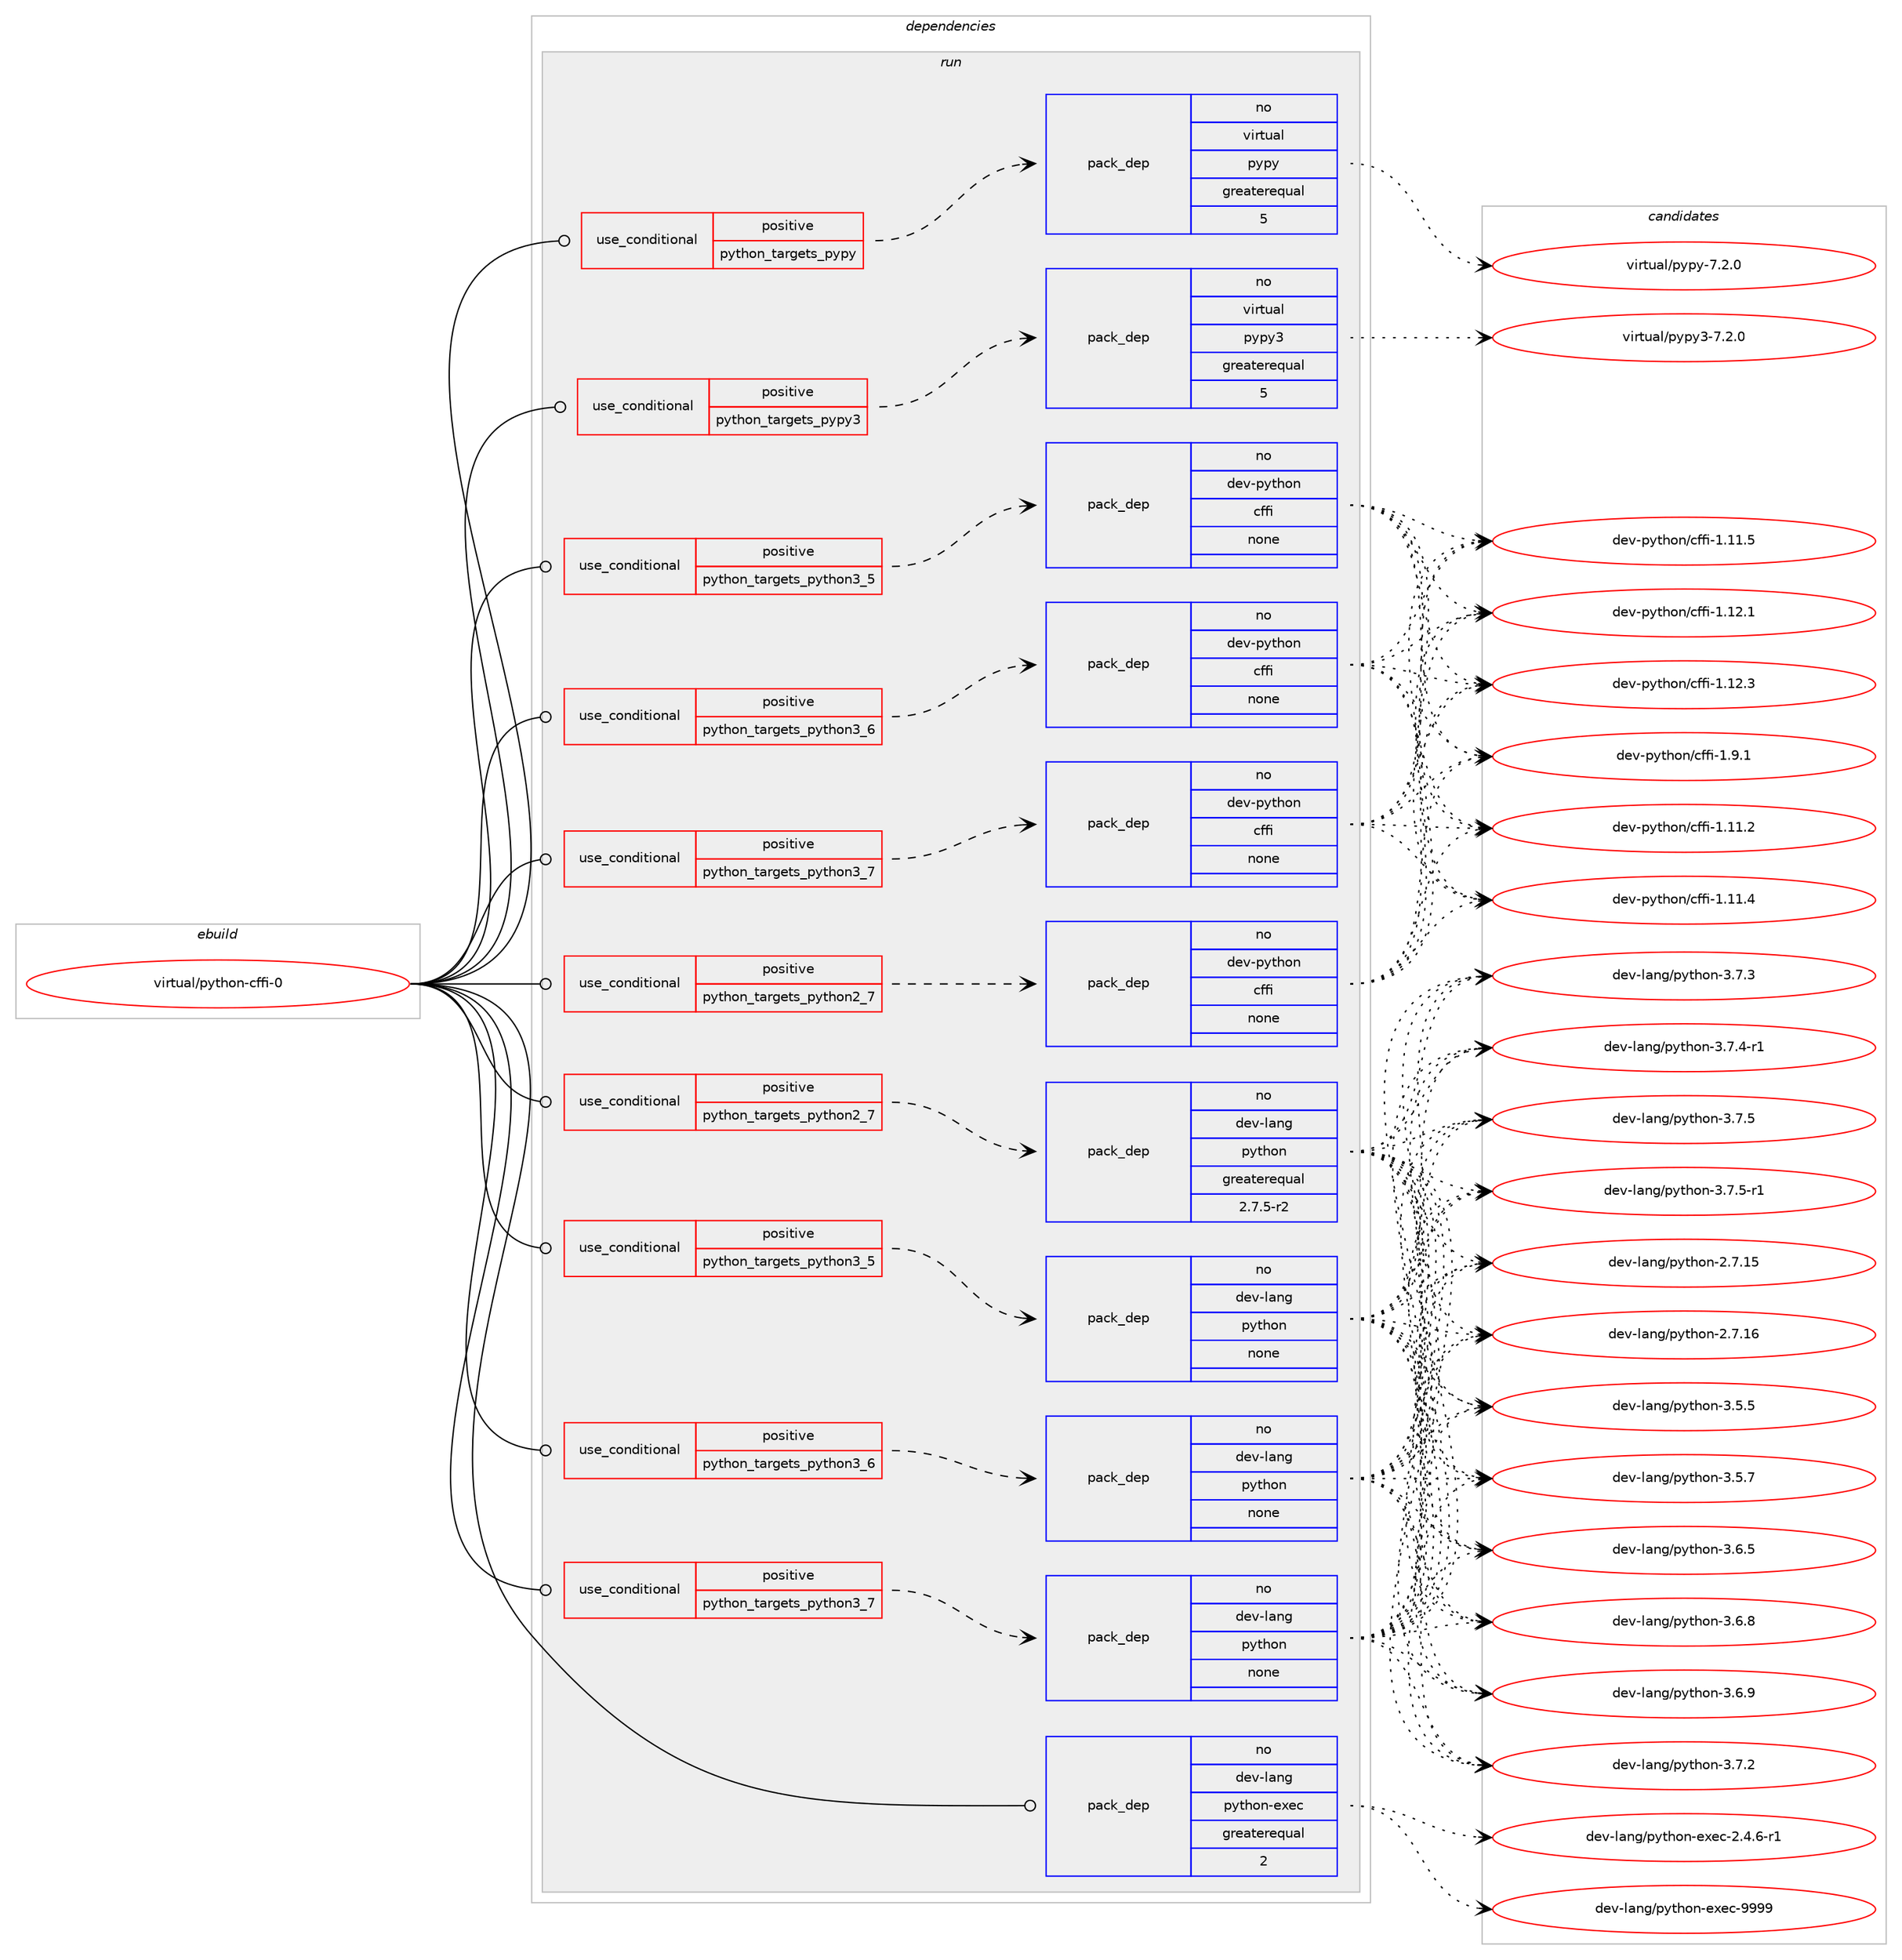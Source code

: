 digraph prolog {

# *************
# Graph options
# *************

newrank=true;
concentrate=true;
compound=true;
graph [rankdir=LR,fontname=Helvetica,fontsize=10,ranksep=1.5];#, ranksep=2.5, nodesep=0.2];
edge  [arrowhead=vee];
node  [fontname=Helvetica,fontsize=10];

# **********
# The ebuild
# **********

subgraph cluster_leftcol {
color=gray;
rank=same;
label=<<i>ebuild</i>>;
id [label="virtual/python-cffi-0", color=red, width=4, href="../virtual/python-cffi-0.svg"];
}

# ****************
# The dependencies
# ****************

subgraph cluster_midcol {
color=gray;
label=<<i>dependencies</i>>;
subgraph cluster_compile {
fillcolor="#eeeeee";
style=filled;
label=<<i>compile</i>>;
}
subgraph cluster_compileandrun {
fillcolor="#eeeeee";
style=filled;
label=<<i>compile and run</i>>;
}
subgraph cluster_run {
fillcolor="#eeeeee";
style=filled;
label=<<i>run</i>>;
subgraph cond216400 {
dependency902311 [label=<<TABLE BORDER="0" CELLBORDER="1" CELLSPACING="0" CELLPADDING="4"><TR><TD ROWSPAN="3" CELLPADDING="10">use_conditional</TD></TR><TR><TD>positive</TD></TR><TR><TD>python_targets_pypy</TD></TR></TABLE>>, shape=none, color=red];
subgraph pack669726 {
dependency902312 [label=<<TABLE BORDER="0" CELLBORDER="1" CELLSPACING="0" CELLPADDING="4" WIDTH="220"><TR><TD ROWSPAN="6" CELLPADDING="30">pack_dep</TD></TR><TR><TD WIDTH="110">no</TD></TR><TR><TD>virtual</TD></TR><TR><TD>pypy</TD></TR><TR><TD>greaterequal</TD></TR><TR><TD>5</TD></TR></TABLE>>, shape=none, color=blue];
}
dependency902311:e -> dependency902312:w [weight=20,style="dashed",arrowhead="vee"];
}
id:e -> dependency902311:w [weight=20,style="solid",arrowhead="odot"];
subgraph cond216401 {
dependency902313 [label=<<TABLE BORDER="0" CELLBORDER="1" CELLSPACING="0" CELLPADDING="4"><TR><TD ROWSPAN="3" CELLPADDING="10">use_conditional</TD></TR><TR><TD>positive</TD></TR><TR><TD>python_targets_pypy3</TD></TR></TABLE>>, shape=none, color=red];
subgraph pack669727 {
dependency902314 [label=<<TABLE BORDER="0" CELLBORDER="1" CELLSPACING="0" CELLPADDING="4" WIDTH="220"><TR><TD ROWSPAN="6" CELLPADDING="30">pack_dep</TD></TR><TR><TD WIDTH="110">no</TD></TR><TR><TD>virtual</TD></TR><TR><TD>pypy3</TD></TR><TR><TD>greaterequal</TD></TR><TR><TD>5</TD></TR></TABLE>>, shape=none, color=blue];
}
dependency902313:e -> dependency902314:w [weight=20,style="dashed",arrowhead="vee"];
}
id:e -> dependency902313:w [weight=20,style="solid",arrowhead="odot"];
subgraph cond216402 {
dependency902315 [label=<<TABLE BORDER="0" CELLBORDER="1" CELLSPACING="0" CELLPADDING="4"><TR><TD ROWSPAN="3" CELLPADDING="10">use_conditional</TD></TR><TR><TD>positive</TD></TR><TR><TD>python_targets_python2_7</TD></TR></TABLE>>, shape=none, color=red];
subgraph pack669728 {
dependency902316 [label=<<TABLE BORDER="0" CELLBORDER="1" CELLSPACING="0" CELLPADDING="4" WIDTH="220"><TR><TD ROWSPAN="6" CELLPADDING="30">pack_dep</TD></TR><TR><TD WIDTH="110">no</TD></TR><TR><TD>dev-lang</TD></TR><TR><TD>python</TD></TR><TR><TD>greaterequal</TD></TR><TR><TD>2.7.5-r2</TD></TR></TABLE>>, shape=none, color=blue];
}
dependency902315:e -> dependency902316:w [weight=20,style="dashed",arrowhead="vee"];
}
id:e -> dependency902315:w [weight=20,style="solid",arrowhead="odot"];
subgraph cond216403 {
dependency902317 [label=<<TABLE BORDER="0" CELLBORDER="1" CELLSPACING="0" CELLPADDING="4"><TR><TD ROWSPAN="3" CELLPADDING="10">use_conditional</TD></TR><TR><TD>positive</TD></TR><TR><TD>python_targets_python2_7</TD></TR></TABLE>>, shape=none, color=red];
subgraph pack669729 {
dependency902318 [label=<<TABLE BORDER="0" CELLBORDER="1" CELLSPACING="0" CELLPADDING="4" WIDTH="220"><TR><TD ROWSPAN="6" CELLPADDING="30">pack_dep</TD></TR><TR><TD WIDTH="110">no</TD></TR><TR><TD>dev-python</TD></TR><TR><TD>cffi</TD></TR><TR><TD>none</TD></TR><TR><TD></TD></TR></TABLE>>, shape=none, color=blue];
}
dependency902317:e -> dependency902318:w [weight=20,style="dashed",arrowhead="vee"];
}
id:e -> dependency902317:w [weight=20,style="solid",arrowhead="odot"];
subgraph cond216404 {
dependency902319 [label=<<TABLE BORDER="0" CELLBORDER="1" CELLSPACING="0" CELLPADDING="4"><TR><TD ROWSPAN="3" CELLPADDING="10">use_conditional</TD></TR><TR><TD>positive</TD></TR><TR><TD>python_targets_python3_5</TD></TR></TABLE>>, shape=none, color=red];
subgraph pack669730 {
dependency902320 [label=<<TABLE BORDER="0" CELLBORDER="1" CELLSPACING="0" CELLPADDING="4" WIDTH="220"><TR><TD ROWSPAN="6" CELLPADDING="30">pack_dep</TD></TR><TR><TD WIDTH="110">no</TD></TR><TR><TD>dev-lang</TD></TR><TR><TD>python</TD></TR><TR><TD>none</TD></TR><TR><TD></TD></TR></TABLE>>, shape=none, color=blue];
}
dependency902319:e -> dependency902320:w [weight=20,style="dashed",arrowhead="vee"];
}
id:e -> dependency902319:w [weight=20,style="solid",arrowhead="odot"];
subgraph cond216405 {
dependency902321 [label=<<TABLE BORDER="0" CELLBORDER="1" CELLSPACING="0" CELLPADDING="4"><TR><TD ROWSPAN="3" CELLPADDING="10">use_conditional</TD></TR><TR><TD>positive</TD></TR><TR><TD>python_targets_python3_5</TD></TR></TABLE>>, shape=none, color=red];
subgraph pack669731 {
dependency902322 [label=<<TABLE BORDER="0" CELLBORDER="1" CELLSPACING="0" CELLPADDING="4" WIDTH="220"><TR><TD ROWSPAN="6" CELLPADDING="30">pack_dep</TD></TR><TR><TD WIDTH="110">no</TD></TR><TR><TD>dev-python</TD></TR><TR><TD>cffi</TD></TR><TR><TD>none</TD></TR><TR><TD></TD></TR></TABLE>>, shape=none, color=blue];
}
dependency902321:e -> dependency902322:w [weight=20,style="dashed",arrowhead="vee"];
}
id:e -> dependency902321:w [weight=20,style="solid",arrowhead="odot"];
subgraph cond216406 {
dependency902323 [label=<<TABLE BORDER="0" CELLBORDER="1" CELLSPACING="0" CELLPADDING="4"><TR><TD ROWSPAN="3" CELLPADDING="10">use_conditional</TD></TR><TR><TD>positive</TD></TR><TR><TD>python_targets_python3_6</TD></TR></TABLE>>, shape=none, color=red];
subgraph pack669732 {
dependency902324 [label=<<TABLE BORDER="0" CELLBORDER="1" CELLSPACING="0" CELLPADDING="4" WIDTH="220"><TR><TD ROWSPAN="6" CELLPADDING="30">pack_dep</TD></TR><TR><TD WIDTH="110">no</TD></TR><TR><TD>dev-lang</TD></TR><TR><TD>python</TD></TR><TR><TD>none</TD></TR><TR><TD></TD></TR></TABLE>>, shape=none, color=blue];
}
dependency902323:e -> dependency902324:w [weight=20,style="dashed",arrowhead="vee"];
}
id:e -> dependency902323:w [weight=20,style="solid",arrowhead="odot"];
subgraph cond216407 {
dependency902325 [label=<<TABLE BORDER="0" CELLBORDER="1" CELLSPACING="0" CELLPADDING="4"><TR><TD ROWSPAN="3" CELLPADDING="10">use_conditional</TD></TR><TR><TD>positive</TD></TR><TR><TD>python_targets_python3_6</TD></TR></TABLE>>, shape=none, color=red];
subgraph pack669733 {
dependency902326 [label=<<TABLE BORDER="0" CELLBORDER="1" CELLSPACING="0" CELLPADDING="4" WIDTH="220"><TR><TD ROWSPAN="6" CELLPADDING="30">pack_dep</TD></TR><TR><TD WIDTH="110">no</TD></TR><TR><TD>dev-python</TD></TR><TR><TD>cffi</TD></TR><TR><TD>none</TD></TR><TR><TD></TD></TR></TABLE>>, shape=none, color=blue];
}
dependency902325:e -> dependency902326:w [weight=20,style="dashed",arrowhead="vee"];
}
id:e -> dependency902325:w [weight=20,style="solid",arrowhead="odot"];
subgraph cond216408 {
dependency902327 [label=<<TABLE BORDER="0" CELLBORDER="1" CELLSPACING="0" CELLPADDING="4"><TR><TD ROWSPAN="3" CELLPADDING="10">use_conditional</TD></TR><TR><TD>positive</TD></TR><TR><TD>python_targets_python3_7</TD></TR></TABLE>>, shape=none, color=red];
subgraph pack669734 {
dependency902328 [label=<<TABLE BORDER="0" CELLBORDER="1" CELLSPACING="0" CELLPADDING="4" WIDTH="220"><TR><TD ROWSPAN="6" CELLPADDING="30">pack_dep</TD></TR><TR><TD WIDTH="110">no</TD></TR><TR><TD>dev-lang</TD></TR><TR><TD>python</TD></TR><TR><TD>none</TD></TR><TR><TD></TD></TR></TABLE>>, shape=none, color=blue];
}
dependency902327:e -> dependency902328:w [weight=20,style="dashed",arrowhead="vee"];
}
id:e -> dependency902327:w [weight=20,style="solid",arrowhead="odot"];
subgraph cond216409 {
dependency902329 [label=<<TABLE BORDER="0" CELLBORDER="1" CELLSPACING="0" CELLPADDING="4"><TR><TD ROWSPAN="3" CELLPADDING="10">use_conditional</TD></TR><TR><TD>positive</TD></TR><TR><TD>python_targets_python3_7</TD></TR></TABLE>>, shape=none, color=red];
subgraph pack669735 {
dependency902330 [label=<<TABLE BORDER="0" CELLBORDER="1" CELLSPACING="0" CELLPADDING="4" WIDTH="220"><TR><TD ROWSPAN="6" CELLPADDING="30">pack_dep</TD></TR><TR><TD WIDTH="110">no</TD></TR><TR><TD>dev-python</TD></TR><TR><TD>cffi</TD></TR><TR><TD>none</TD></TR><TR><TD></TD></TR></TABLE>>, shape=none, color=blue];
}
dependency902329:e -> dependency902330:w [weight=20,style="dashed",arrowhead="vee"];
}
id:e -> dependency902329:w [weight=20,style="solid",arrowhead="odot"];
subgraph pack669736 {
dependency902331 [label=<<TABLE BORDER="0" CELLBORDER="1" CELLSPACING="0" CELLPADDING="4" WIDTH="220"><TR><TD ROWSPAN="6" CELLPADDING="30">pack_dep</TD></TR><TR><TD WIDTH="110">no</TD></TR><TR><TD>dev-lang</TD></TR><TR><TD>python-exec</TD></TR><TR><TD>greaterequal</TD></TR><TR><TD>2</TD></TR></TABLE>>, shape=none, color=blue];
}
id:e -> dependency902331:w [weight=20,style="solid",arrowhead="odot"];
}
}

# **************
# The candidates
# **************

subgraph cluster_choices {
rank=same;
color=gray;
label=<<i>candidates</i>>;

subgraph choice669726 {
color=black;
nodesep=1;
choice1181051141161179710847112121112121455546504648 [label="virtual/pypy-7.2.0", color=red, width=4,href="../virtual/pypy-7.2.0.svg"];
dependency902312:e -> choice1181051141161179710847112121112121455546504648:w [style=dotted,weight="100"];
}
subgraph choice669727 {
color=black;
nodesep=1;
choice118105114116117971084711212111212151455546504648 [label="virtual/pypy3-7.2.0", color=red, width=4,href="../virtual/pypy3-7.2.0.svg"];
dependency902314:e -> choice118105114116117971084711212111212151455546504648:w [style=dotted,weight="100"];
}
subgraph choice669728 {
color=black;
nodesep=1;
choice10010111845108971101034711212111610411111045504655464953 [label="dev-lang/python-2.7.15", color=red, width=4,href="../dev-lang/python-2.7.15.svg"];
choice10010111845108971101034711212111610411111045504655464954 [label="dev-lang/python-2.7.16", color=red, width=4,href="../dev-lang/python-2.7.16.svg"];
choice100101118451089711010347112121116104111110455146534653 [label="dev-lang/python-3.5.5", color=red, width=4,href="../dev-lang/python-3.5.5.svg"];
choice100101118451089711010347112121116104111110455146534655 [label="dev-lang/python-3.5.7", color=red, width=4,href="../dev-lang/python-3.5.7.svg"];
choice100101118451089711010347112121116104111110455146544653 [label="dev-lang/python-3.6.5", color=red, width=4,href="../dev-lang/python-3.6.5.svg"];
choice100101118451089711010347112121116104111110455146544656 [label="dev-lang/python-3.6.8", color=red, width=4,href="../dev-lang/python-3.6.8.svg"];
choice100101118451089711010347112121116104111110455146544657 [label="dev-lang/python-3.6.9", color=red, width=4,href="../dev-lang/python-3.6.9.svg"];
choice100101118451089711010347112121116104111110455146554650 [label="dev-lang/python-3.7.2", color=red, width=4,href="../dev-lang/python-3.7.2.svg"];
choice100101118451089711010347112121116104111110455146554651 [label="dev-lang/python-3.7.3", color=red, width=4,href="../dev-lang/python-3.7.3.svg"];
choice1001011184510897110103471121211161041111104551465546524511449 [label="dev-lang/python-3.7.4-r1", color=red, width=4,href="../dev-lang/python-3.7.4-r1.svg"];
choice100101118451089711010347112121116104111110455146554653 [label="dev-lang/python-3.7.5", color=red, width=4,href="../dev-lang/python-3.7.5.svg"];
choice1001011184510897110103471121211161041111104551465546534511449 [label="dev-lang/python-3.7.5-r1", color=red, width=4,href="../dev-lang/python-3.7.5-r1.svg"];
dependency902316:e -> choice10010111845108971101034711212111610411111045504655464953:w [style=dotted,weight="100"];
dependency902316:e -> choice10010111845108971101034711212111610411111045504655464954:w [style=dotted,weight="100"];
dependency902316:e -> choice100101118451089711010347112121116104111110455146534653:w [style=dotted,weight="100"];
dependency902316:e -> choice100101118451089711010347112121116104111110455146534655:w [style=dotted,weight="100"];
dependency902316:e -> choice100101118451089711010347112121116104111110455146544653:w [style=dotted,weight="100"];
dependency902316:e -> choice100101118451089711010347112121116104111110455146544656:w [style=dotted,weight="100"];
dependency902316:e -> choice100101118451089711010347112121116104111110455146544657:w [style=dotted,weight="100"];
dependency902316:e -> choice100101118451089711010347112121116104111110455146554650:w [style=dotted,weight="100"];
dependency902316:e -> choice100101118451089711010347112121116104111110455146554651:w [style=dotted,weight="100"];
dependency902316:e -> choice1001011184510897110103471121211161041111104551465546524511449:w [style=dotted,weight="100"];
dependency902316:e -> choice100101118451089711010347112121116104111110455146554653:w [style=dotted,weight="100"];
dependency902316:e -> choice1001011184510897110103471121211161041111104551465546534511449:w [style=dotted,weight="100"];
}
subgraph choice669729 {
color=black;
nodesep=1;
choice10010111845112121116104111110479910210210545494649494650 [label="dev-python/cffi-1.11.2", color=red, width=4,href="../dev-python/cffi-1.11.2.svg"];
choice10010111845112121116104111110479910210210545494649494652 [label="dev-python/cffi-1.11.4", color=red, width=4,href="../dev-python/cffi-1.11.4.svg"];
choice10010111845112121116104111110479910210210545494649494653 [label="dev-python/cffi-1.11.5", color=red, width=4,href="../dev-python/cffi-1.11.5.svg"];
choice10010111845112121116104111110479910210210545494649504649 [label="dev-python/cffi-1.12.1", color=red, width=4,href="../dev-python/cffi-1.12.1.svg"];
choice10010111845112121116104111110479910210210545494649504651 [label="dev-python/cffi-1.12.3", color=red, width=4,href="../dev-python/cffi-1.12.3.svg"];
choice100101118451121211161041111104799102102105454946574649 [label="dev-python/cffi-1.9.1", color=red, width=4,href="../dev-python/cffi-1.9.1.svg"];
dependency902318:e -> choice10010111845112121116104111110479910210210545494649494650:w [style=dotted,weight="100"];
dependency902318:e -> choice10010111845112121116104111110479910210210545494649494652:w [style=dotted,weight="100"];
dependency902318:e -> choice10010111845112121116104111110479910210210545494649494653:w [style=dotted,weight="100"];
dependency902318:e -> choice10010111845112121116104111110479910210210545494649504649:w [style=dotted,weight="100"];
dependency902318:e -> choice10010111845112121116104111110479910210210545494649504651:w [style=dotted,weight="100"];
dependency902318:e -> choice100101118451121211161041111104799102102105454946574649:w [style=dotted,weight="100"];
}
subgraph choice669730 {
color=black;
nodesep=1;
choice10010111845108971101034711212111610411111045504655464953 [label="dev-lang/python-2.7.15", color=red, width=4,href="../dev-lang/python-2.7.15.svg"];
choice10010111845108971101034711212111610411111045504655464954 [label="dev-lang/python-2.7.16", color=red, width=4,href="../dev-lang/python-2.7.16.svg"];
choice100101118451089711010347112121116104111110455146534653 [label="dev-lang/python-3.5.5", color=red, width=4,href="../dev-lang/python-3.5.5.svg"];
choice100101118451089711010347112121116104111110455146534655 [label="dev-lang/python-3.5.7", color=red, width=4,href="../dev-lang/python-3.5.7.svg"];
choice100101118451089711010347112121116104111110455146544653 [label="dev-lang/python-3.6.5", color=red, width=4,href="../dev-lang/python-3.6.5.svg"];
choice100101118451089711010347112121116104111110455146544656 [label="dev-lang/python-3.6.8", color=red, width=4,href="../dev-lang/python-3.6.8.svg"];
choice100101118451089711010347112121116104111110455146544657 [label="dev-lang/python-3.6.9", color=red, width=4,href="../dev-lang/python-3.6.9.svg"];
choice100101118451089711010347112121116104111110455146554650 [label="dev-lang/python-3.7.2", color=red, width=4,href="../dev-lang/python-3.7.2.svg"];
choice100101118451089711010347112121116104111110455146554651 [label="dev-lang/python-3.7.3", color=red, width=4,href="../dev-lang/python-3.7.3.svg"];
choice1001011184510897110103471121211161041111104551465546524511449 [label="dev-lang/python-3.7.4-r1", color=red, width=4,href="../dev-lang/python-3.7.4-r1.svg"];
choice100101118451089711010347112121116104111110455146554653 [label="dev-lang/python-3.7.5", color=red, width=4,href="../dev-lang/python-3.7.5.svg"];
choice1001011184510897110103471121211161041111104551465546534511449 [label="dev-lang/python-3.7.5-r1", color=red, width=4,href="../dev-lang/python-3.7.5-r1.svg"];
dependency902320:e -> choice10010111845108971101034711212111610411111045504655464953:w [style=dotted,weight="100"];
dependency902320:e -> choice10010111845108971101034711212111610411111045504655464954:w [style=dotted,weight="100"];
dependency902320:e -> choice100101118451089711010347112121116104111110455146534653:w [style=dotted,weight="100"];
dependency902320:e -> choice100101118451089711010347112121116104111110455146534655:w [style=dotted,weight="100"];
dependency902320:e -> choice100101118451089711010347112121116104111110455146544653:w [style=dotted,weight="100"];
dependency902320:e -> choice100101118451089711010347112121116104111110455146544656:w [style=dotted,weight="100"];
dependency902320:e -> choice100101118451089711010347112121116104111110455146544657:w [style=dotted,weight="100"];
dependency902320:e -> choice100101118451089711010347112121116104111110455146554650:w [style=dotted,weight="100"];
dependency902320:e -> choice100101118451089711010347112121116104111110455146554651:w [style=dotted,weight="100"];
dependency902320:e -> choice1001011184510897110103471121211161041111104551465546524511449:w [style=dotted,weight="100"];
dependency902320:e -> choice100101118451089711010347112121116104111110455146554653:w [style=dotted,weight="100"];
dependency902320:e -> choice1001011184510897110103471121211161041111104551465546534511449:w [style=dotted,weight="100"];
}
subgraph choice669731 {
color=black;
nodesep=1;
choice10010111845112121116104111110479910210210545494649494650 [label="dev-python/cffi-1.11.2", color=red, width=4,href="../dev-python/cffi-1.11.2.svg"];
choice10010111845112121116104111110479910210210545494649494652 [label="dev-python/cffi-1.11.4", color=red, width=4,href="../dev-python/cffi-1.11.4.svg"];
choice10010111845112121116104111110479910210210545494649494653 [label="dev-python/cffi-1.11.5", color=red, width=4,href="../dev-python/cffi-1.11.5.svg"];
choice10010111845112121116104111110479910210210545494649504649 [label="dev-python/cffi-1.12.1", color=red, width=4,href="../dev-python/cffi-1.12.1.svg"];
choice10010111845112121116104111110479910210210545494649504651 [label="dev-python/cffi-1.12.3", color=red, width=4,href="../dev-python/cffi-1.12.3.svg"];
choice100101118451121211161041111104799102102105454946574649 [label="dev-python/cffi-1.9.1", color=red, width=4,href="../dev-python/cffi-1.9.1.svg"];
dependency902322:e -> choice10010111845112121116104111110479910210210545494649494650:w [style=dotted,weight="100"];
dependency902322:e -> choice10010111845112121116104111110479910210210545494649494652:w [style=dotted,weight="100"];
dependency902322:e -> choice10010111845112121116104111110479910210210545494649494653:w [style=dotted,weight="100"];
dependency902322:e -> choice10010111845112121116104111110479910210210545494649504649:w [style=dotted,weight="100"];
dependency902322:e -> choice10010111845112121116104111110479910210210545494649504651:w [style=dotted,weight="100"];
dependency902322:e -> choice100101118451121211161041111104799102102105454946574649:w [style=dotted,weight="100"];
}
subgraph choice669732 {
color=black;
nodesep=1;
choice10010111845108971101034711212111610411111045504655464953 [label="dev-lang/python-2.7.15", color=red, width=4,href="../dev-lang/python-2.7.15.svg"];
choice10010111845108971101034711212111610411111045504655464954 [label="dev-lang/python-2.7.16", color=red, width=4,href="../dev-lang/python-2.7.16.svg"];
choice100101118451089711010347112121116104111110455146534653 [label="dev-lang/python-3.5.5", color=red, width=4,href="../dev-lang/python-3.5.5.svg"];
choice100101118451089711010347112121116104111110455146534655 [label="dev-lang/python-3.5.7", color=red, width=4,href="../dev-lang/python-3.5.7.svg"];
choice100101118451089711010347112121116104111110455146544653 [label="dev-lang/python-3.6.5", color=red, width=4,href="../dev-lang/python-3.6.5.svg"];
choice100101118451089711010347112121116104111110455146544656 [label="dev-lang/python-3.6.8", color=red, width=4,href="../dev-lang/python-3.6.8.svg"];
choice100101118451089711010347112121116104111110455146544657 [label="dev-lang/python-3.6.9", color=red, width=4,href="../dev-lang/python-3.6.9.svg"];
choice100101118451089711010347112121116104111110455146554650 [label="dev-lang/python-3.7.2", color=red, width=4,href="../dev-lang/python-3.7.2.svg"];
choice100101118451089711010347112121116104111110455146554651 [label="dev-lang/python-3.7.3", color=red, width=4,href="../dev-lang/python-3.7.3.svg"];
choice1001011184510897110103471121211161041111104551465546524511449 [label="dev-lang/python-3.7.4-r1", color=red, width=4,href="../dev-lang/python-3.7.4-r1.svg"];
choice100101118451089711010347112121116104111110455146554653 [label="dev-lang/python-3.7.5", color=red, width=4,href="../dev-lang/python-3.7.5.svg"];
choice1001011184510897110103471121211161041111104551465546534511449 [label="dev-lang/python-3.7.5-r1", color=red, width=4,href="../dev-lang/python-3.7.5-r1.svg"];
dependency902324:e -> choice10010111845108971101034711212111610411111045504655464953:w [style=dotted,weight="100"];
dependency902324:e -> choice10010111845108971101034711212111610411111045504655464954:w [style=dotted,weight="100"];
dependency902324:e -> choice100101118451089711010347112121116104111110455146534653:w [style=dotted,weight="100"];
dependency902324:e -> choice100101118451089711010347112121116104111110455146534655:w [style=dotted,weight="100"];
dependency902324:e -> choice100101118451089711010347112121116104111110455146544653:w [style=dotted,weight="100"];
dependency902324:e -> choice100101118451089711010347112121116104111110455146544656:w [style=dotted,weight="100"];
dependency902324:e -> choice100101118451089711010347112121116104111110455146544657:w [style=dotted,weight="100"];
dependency902324:e -> choice100101118451089711010347112121116104111110455146554650:w [style=dotted,weight="100"];
dependency902324:e -> choice100101118451089711010347112121116104111110455146554651:w [style=dotted,weight="100"];
dependency902324:e -> choice1001011184510897110103471121211161041111104551465546524511449:w [style=dotted,weight="100"];
dependency902324:e -> choice100101118451089711010347112121116104111110455146554653:w [style=dotted,weight="100"];
dependency902324:e -> choice1001011184510897110103471121211161041111104551465546534511449:w [style=dotted,weight="100"];
}
subgraph choice669733 {
color=black;
nodesep=1;
choice10010111845112121116104111110479910210210545494649494650 [label="dev-python/cffi-1.11.2", color=red, width=4,href="../dev-python/cffi-1.11.2.svg"];
choice10010111845112121116104111110479910210210545494649494652 [label="dev-python/cffi-1.11.4", color=red, width=4,href="../dev-python/cffi-1.11.4.svg"];
choice10010111845112121116104111110479910210210545494649494653 [label="dev-python/cffi-1.11.5", color=red, width=4,href="../dev-python/cffi-1.11.5.svg"];
choice10010111845112121116104111110479910210210545494649504649 [label="dev-python/cffi-1.12.1", color=red, width=4,href="../dev-python/cffi-1.12.1.svg"];
choice10010111845112121116104111110479910210210545494649504651 [label="dev-python/cffi-1.12.3", color=red, width=4,href="../dev-python/cffi-1.12.3.svg"];
choice100101118451121211161041111104799102102105454946574649 [label="dev-python/cffi-1.9.1", color=red, width=4,href="../dev-python/cffi-1.9.1.svg"];
dependency902326:e -> choice10010111845112121116104111110479910210210545494649494650:w [style=dotted,weight="100"];
dependency902326:e -> choice10010111845112121116104111110479910210210545494649494652:w [style=dotted,weight="100"];
dependency902326:e -> choice10010111845112121116104111110479910210210545494649494653:w [style=dotted,weight="100"];
dependency902326:e -> choice10010111845112121116104111110479910210210545494649504649:w [style=dotted,weight="100"];
dependency902326:e -> choice10010111845112121116104111110479910210210545494649504651:w [style=dotted,weight="100"];
dependency902326:e -> choice100101118451121211161041111104799102102105454946574649:w [style=dotted,weight="100"];
}
subgraph choice669734 {
color=black;
nodesep=1;
choice10010111845108971101034711212111610411111045504655464953 [label="dev-lang/python-2.7.15", color=red, width=4,href="../dev-lang/python-2.7.15.svg"];
choice10010111845108971101034711212111610411111045504655464954 [label="dev-lang/python-2.7.16", color=red, width=4,href="../dev-lang/python-2.7.16.svg"];
choice100101118451089711010347112121116104111110455146534653 [label="dev-lang/python-3.5.5", color=red, width=4,href="../dev-lang/python-3.5.5.svg"];
choice100101118451089711010347112121116104111110455146534655 [label="dev-lang/python-3.5.7", color=red, width=4,href="../dev-lang/python-3.5.7.svg"];
choice100101118451089711010347112121116104111110455146544653 [label="dev-lang/python-3.6.5", color=red, width=4,href="../dev-lang/python-3.6.5.svg"];
choice100101118451089711010347112121116104111110455146544656 [label="dev-lang/python-3.6.8", color=red, width=4,href="../dev-lang/python-3.6.8.svg"];
choice100101118451089711010347112121116104111110455146544657 [label="dev-lang/python-3.6.9", color=red, width=4,href="../dev-lang/python-3.6.9.svg"];
choice100101118451089711010347112121116104111110455146554650 [label="dev-lang/python-3.7.2", color=red, width=4,href="../dev-lang/python-3.7.2.svg"];
choice100101118451089711010347112121116104111110455146554651 [label="dev-lang/python-3.7.3", color=red, width=4,href="../dev-lang/python-3.7.3.svg"];
choice1001011184510897110103471121211161041111104551465546524511449 [label="dev-lang/python-3.7.4-r1", color=red, width=4,href="../dev-lang/python-3.7.4-r1.svg"];
choice100101118451089711010347112121116104111110455146554653 [label="dev-lang/python-3.7.5", color=red, width=4,href="../dev-lang/python-3.7.5.svg"];
choice1001011184510897110103471121211161041111104551465546534511449 [label="dev-lang/python-3.7.5-r1", color=red, width=4,href="../dev-lang/python-3.7.5-r1.svg"];
dependency902328:e -> choice10010111845108971101034711212111610411111045504655464953:w [style=dotted,weight="100"];
dependency902328:e -> choice10010111845108971101034711212111610411111045504655464954:w [style=dotted,weight="100"];
dependency902328:e -> choice100101118451089711010347112121116104111110455146534653:w [style=dotted,weight="100"];
dependency902328:e -> choice100101118451089711010347112121116104111110455146534655:w [style=dotted,weight="100"];
dependency902328:e -> choice100101118451089711010347112121116104111110455146544653:w [style=dotted,weight="100"];
dependency902328:e -> choice100101118451089711010347112121116104111110455146544656:w [style=dotted,weight="100"];
dependency902328:e -> choice100101118451089711010347112121116104111110455146544657:w [style=dotted,weight="100"];
dependency902328:e -> choice100101118451089711010347112121116104111110455146554650:w [style=dotted,weight="100"];
dependency902328:e -> choice100101118451089711010347112121116104111110455146554651:w [style=dotted,weight="100"];
dependency902328:e -> choice1001011184510897110103471121211161041111104551465546524511449:w [style=dotted,weight="100"];
dependency902328:e -> choice100101118451089711010347112121116104111110455146554653:w [style=dotted,weight="100"];
dependency902328:e -> choice1001011184510897110103471121211161041111104551465546534511449:w [style=dotted,weight="100"];
}
subgraph choice669735 {
color=black;
nodesep=1;
choice10010111845112121116104111110479910210210545494649494650 [label="dev-python/cffi-1.11.2", color=red, width=4,href="../dev-python/cffi-1.11.2.svg"];
choice10010111845112121116104111110479910210210545494649494652 [label="dev-python/cffi-1.11.4", color=red, width=4,href="../dev-python/cffi-1.11.4.svg"];
choice10010111845112121116104111110479910210210545494649494653 [label="dev-python/cffi-1.11.5", color=red, width=4,href="../dev-python/cffi-1.11.5.svg"];
choice10010111845112121116104111110479910210210545494649504649 [label="dev-python/cffi-1.12.1", color=red, width=4,href="../dev-python/cffi-1.12.1.svg"];
choice10010111845112121116104111110479910210210545494649504651 [label="dev-python/cffi-1.12.3", color=red, width=4,href="../dev-python/cffi-1.12.3.svg"];
choice100101118451121211161041111104799102102105454946574649 [label="dev-python/cffi-1.9.1", color=red, width=4,href="../dev-python/cffi-1.9.1.svg"];
dependency902330:e -> choice10010111845112121116104111110479910210210545494649494650:w [style=dotted,weight="100"];
dependency902330:e -> choice10010111845112121116104111110479910210210545494649494652:w [style=dotted,weight="100"];
dependency902330:e -> choice10010111845112121116104111110479910210210545494649494653:w [style=dotted,weight="100"];
dependency902330:e -> choice10010111845112121116104111110479910210210545494649504649:w [style=dotted,weight="100"];
dependency902330:e -> choice10010111845112121116104111110479910210210545494649504651:w [style=dotted,weight="100"];
dependency902330:e -> choice100101118451121211161041111104799102102105454946574649:w [style=dotted,weight="100"];
}
subgraph choice669736 {
color=black;
nodesep=1;
choice10010111845108971101034711212111610411111045101120101994550465246544511449 [label="dev-lang/python-exec-2.4.6-r1", color=red, width=4,href="../dev-lang/python-exec-2.4.6-r1.svg"];
choice10010111845108971101034711212111610411111045101120101994557575757 [label="dev-lang/python-exec-9999", color=red, width=4,href="../dev-lang/python-exec-9999.svg"];
dependency902331:e -> choice10010111845108971101034711212111610411111045101120101994550465246544511449:w [style=dotted,weight="100"];
dependency902331:e -> choice10010111845108971101034711212111610411111045101120101994557575757:w [style=dotted,weight="100"];
}
}

}

